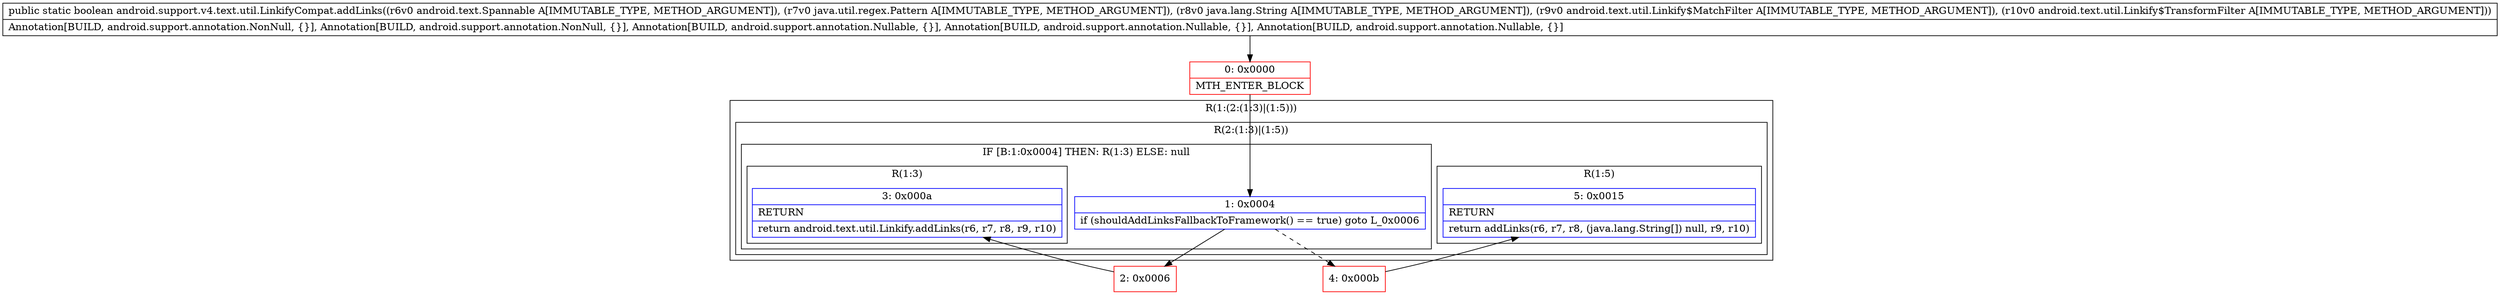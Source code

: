 digraph "CFG forandroid.support.v4.text.util.LinkifyCompat.addLinks(Landroid\/text\/Spannable;Ljava\/util\/regex\/Pattern;Ljava\/lang\/String;Landroid\/text\/util\/Linkify$MatchFilter;Landroid\/text\/util\/Linkify$TransformFilter;)Z" {
subgraph cluster_Region_947468413 {
label = "R(1:(2:(1:3)|(1:5)))";
node [shape=record,color=blue];
subgraph cluster_Region_1813540430 {
label = "R(2:(1:3)|(1:5))";
node [shape=record,color=blue];
subgraph cluster_IfRegion_1992142343 {
label = "IF [B:1:0x0004] THEN: R(1:3) ELSE: null";
node [shape=record,color=blue];
Node_1 [shape=record,label="{1\:\ 0x0004|if (shouldAddLinksFallbackToFramework() == true) goto L_0x0006\l}"];
subgraph cluster_Region_1750555578 {
label = "R(1:3)";
node [shape=record,color=blue];
Node_3 [shape=record,label="{3\:\ 0x000a|RETURN\l|return android.text.util.Linkify.addLinks(r6, r7, r8, r9, r10)\l}"];
}
}
subgraph cluster_Region_421280797 {
label = "R(1:5)";
node [shape=record,color=blue];
Node_5 [shape=record,label="{5\:\ 0x0015|RETURN\l|return addLinks(r6, r7, r8, (java.lang.String[]) null, r9, r10)\l}"];
}
}
}
Node_0 [shape=record,color=red,label="{0\:\ 0x0000|MTH_ENTER_BLOCK\l}"];
Node_2 [shape=record,color=red,label="{2\:\ 0x0006}"];
Node_4 [shape=record,color=red,label="{4\:\ 0x000b}"];
MethodNode[shape=record,label="{public static boolean android.support.v4.text.util.LinkifyCompat.addLinks((r6v0 android.text.Spannable A[IMMUTABLE_TYPE, METHOD_ARGUMENT]), (r7v0 java.util.regex.Pattern A[IMMUTABLE_TYPE, METHOD_ARGUMENT]), (r8v0 java.lang.String A[IMMUTABLE_TYPE, METHOD_ARGUMENT]), (r9v0 android.text.util.Linkify$MatchFilter A[IMMUTABLE_TYPE, METHOD_ARGUMENT]), (r10v0 android.text.util.Linkify$TransformFilter A[IMMUTABLE_TYPE, METHOD_ARGUMENT]))  | Annotation[BUILD, android.support.annotation.NonNull, \{\}], Annotation[BUILD, android.support.annotation.NonNull, \{\}], Annotation[BUILD, android.support.annotation.Nullable, \{\}], Annotation[BUILD, android.support.annotation.Nullable, \{\}], Annotation[BUILD, android.support.annotation.Nullable, \{\}]\l}"];
MethodNode -> Node_0;
Node_1 -> Node_2;
Node_1 -> Node_4[style=dashed];
Node_0 -> Node_1;
Node_2 -> Node_3;
Node_4 -> Node_5;
}

